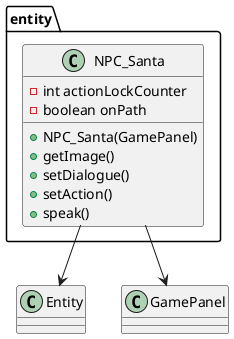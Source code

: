 @startuml NPC_Santa

package entity {
    class NPC_Santa {
    - int actionLockCounter
    - boolean onPath

    + NPC_Santa(GamePanel)
    + getImage()
    + setDialogue()
    + setAction()
    + speak()
    }
}

NPC_Santa --> Entity
NPC_Santa --> GamePanel

@enduml
